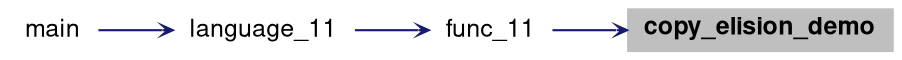digraph "copy_elision_demo"
{
 // LATEX_PDF_SIZE
  bgcolor="transparent";
  edge [fontname="Helvetica,Arial,sans-serif",fontsize=15,labelfontsize=15 arrowhead=open arrowtail=open arrowsize=0.5];
  node [fontname="Helvetica,Arial,sans-serif",fontsize=15,fontsize=12 shape=plaintext];
  rankdir="RL";
  Node1 [label=<<b>copy_elision_demo</b>>,height=0.2,width=0.4,color="black", fillcolor="grey75", style="filled", fontcolor="black",tooltip="copy_elision"];
  Node1 -> Node2 [dir="back",color="midnightblue",style="solid"];
  Node2 [label="func_11",height=0.2,width=0.4,color="black",URL="$group__lang11.html#ga36919d7669c19a0f73874e91af90d0d4",tooltip=" "];
  Node2 -> Node3 [dir="back",color="midnightblue",style="solid"];
  Node3 [label="language_11",height=0.2,width=0.4,color="black",URL="$group__lang11.html#gaa2d7b19a78d91914e735ea5a16767df4",tooltip=" "];
  Node3 -> Node4 [dir="back",color="midnightblue",style="solid"];
  Node4 [label="main",height=0.2,width=0.4,color="black",URL="$group__CPP11.html#ga840291bc02cba5474a4cb46a9b9566fe",tooltip=" "];
}
